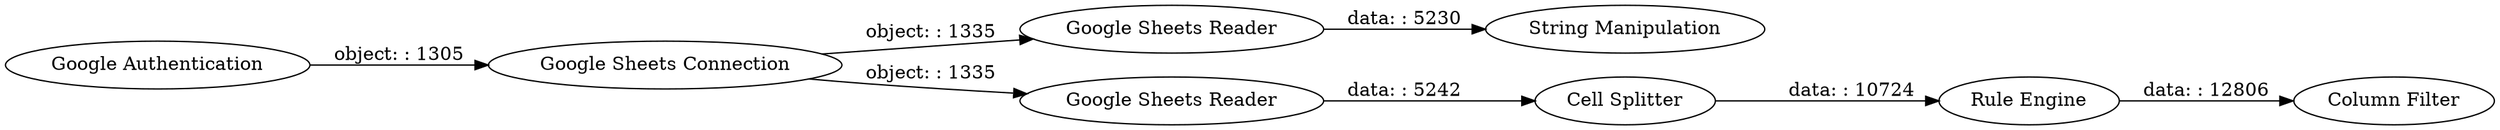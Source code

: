 digraph {
	"-3406848592758105517_282" [label="Google Sheets Reader"]
	"-3406848592758105517_279" [label="Google Authentication"]
	"-3406848592758105517_288" [label="Column Filter"]
	"-3406848592758105517_284" [label="Google Sheets Reader"]
	"-3406848592758105517_658" [label="Cell Splitter"]
	"-3406848592758105517_283" [label="Google Sheets Connection"]
	"-3406848592758105517_285" [label="Rule Engine"]
	"-3406848592758105517_659" [label="String Manipulation"]
	"-3406848592758105517_283" -> "-3406848592758105517_284" [label="object: : 1335"]
	"-3406848592758105517_284" -> "-3406848592758105517_658" [label="data: : 5242"]
	"-3406848592758105517_283" -> "-3406848592758105517_282" [label="object: : 1335"]
	"-3406848592758105517_279" -> "-3406848592758105517_283" [label="object: : 1305"]
	"-3406848592758105517_282" -> "-3406848592758105517_659" [label="data: : 5230"]
	"-3406848592758105517_285" -> "-3406848592758105517_288" [label="data: : 12806"]
	"-3406848592758105517_658" -> "-3406848592758105517_285" [label="data: : 10724"]
	rankdir=LR
}
